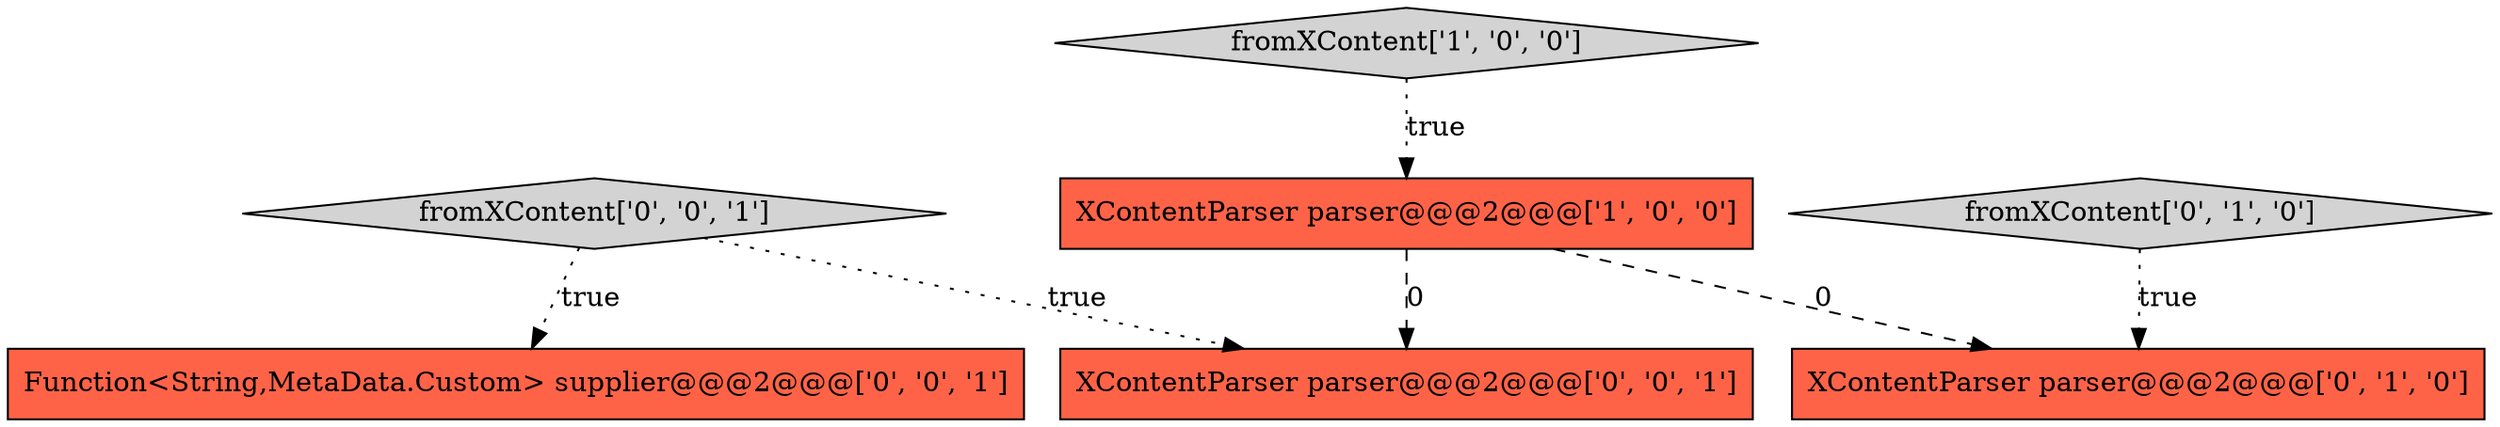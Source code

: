 digraph {
5 [style = filled, label = "Function<String,MetaData.Custom> supplier@@@2@@@['0', '0', '1']", fillcolor = tomato, shape = box image = "AAA0AAABBB3BBB"];
0 [style = filled, label = "XContentParser parser@@@2@@@['1', '0', '0']", fillcolor = tomato, shape = box image = "AAA1AAABBB1BBB"];
3 [style = filled, label = "fromXContent['0', '1', '0']", fillcolor = lightgray, shape = diamond image = "AAA0AAABBB2BBB"];
4 [style = filled, label = "fromXContent['0', '0', '1']", fillcolor = lightgray, shape = diamond image = "AAA0AAABBB3BBB"];
2 [style = filled, label = "XContentParser parser@@@2@@@['0', '1', '0']", fillcolor = tomato, shape = box image = "AAA1AAABBB2BBB"];
1 [style = filled, label = "fromXContent['1', '0', '0']", fillcolor = lightgray, shape = diamond image = "AAA0AAABBB1BBB"];
6 [style = filled, label = "XContentParser parser@@@2@@@['0', '0', '1']", fillcolor = tomato, shape = box image = "AAA0AAABBB3BBB"];
4->6 [style = dotted, label="true"];
4->5 [style = dotted, label="true"];
0->2 [style = dashed, label="0"];
1->0 [style = dotted, label="true"];
3->2 [style = dotted, label="true"];
0->6 [style = dashed, label="0"];
}
